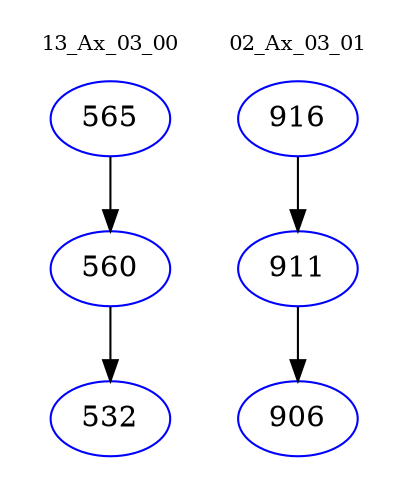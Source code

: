 digraph{
subgraph cluster_0 {
color = white
label = "13_Ax_03_00";
fontsize=10;
T0_565 [label="565", color="blue"]
T0_565 -> T0_560 [color="black"]
T0_560 [label="560", color="blue"]
T0_560 -> T0_532 [color="black"]
T0_532 [label="532", color="blue"]
}
subgraph cluster_1 {
color = white
label = "02_Ax_03_01";
fontsize=10;
T1_916 [label="916", color="blue"]
T1_916 -> T1_911 [color="black"]
T1_911 [label="911", color="blue"]
T1_911 -> T1_906 [color="black"]
T1_906 [label="906", color="blue"]
}
}
